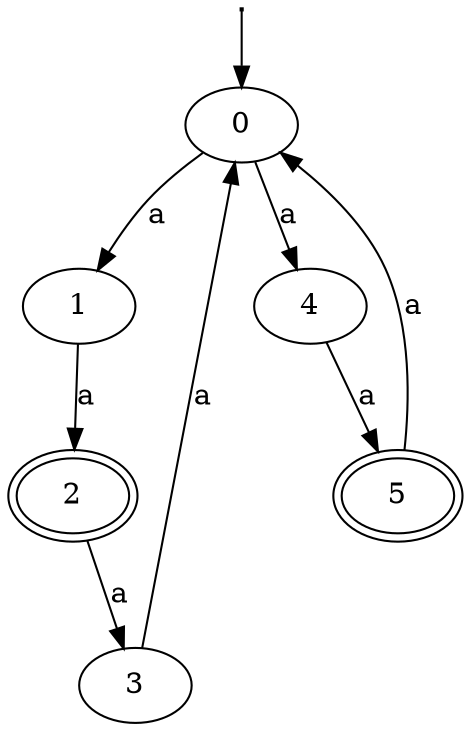 digraph  {
0 [is_final=False, is_start=True, label=0, peripheries=1];
"0_starting" [height="0.0", label="", shape=None, width="0.0"];
1 [is_final=False, is_start=False, label=1, peripheries=1];
2 [is_final=True, is_start=False, label=2, peripheries=2];
3 [is_final=False, is_start=False, label=3, peripheries=1];
4 [is_final=False, is_start=False, label=4, peripheries=1];
5 [is_final=True, is_start=False, label=5, peripheries=2];
0 -> 1  [key=0, label=a];
0 -> 4  [key=0, label=a];
"0_starting" -> 0  [key=0];
1 -> 2  [key=0, label=a];
2 -> 3  [key=0, label=a];
3 -> 0  [key=0, label=a];
4 -> 5  [key=0, label=a];
5 -> 0  [key=0, label=a];
}

